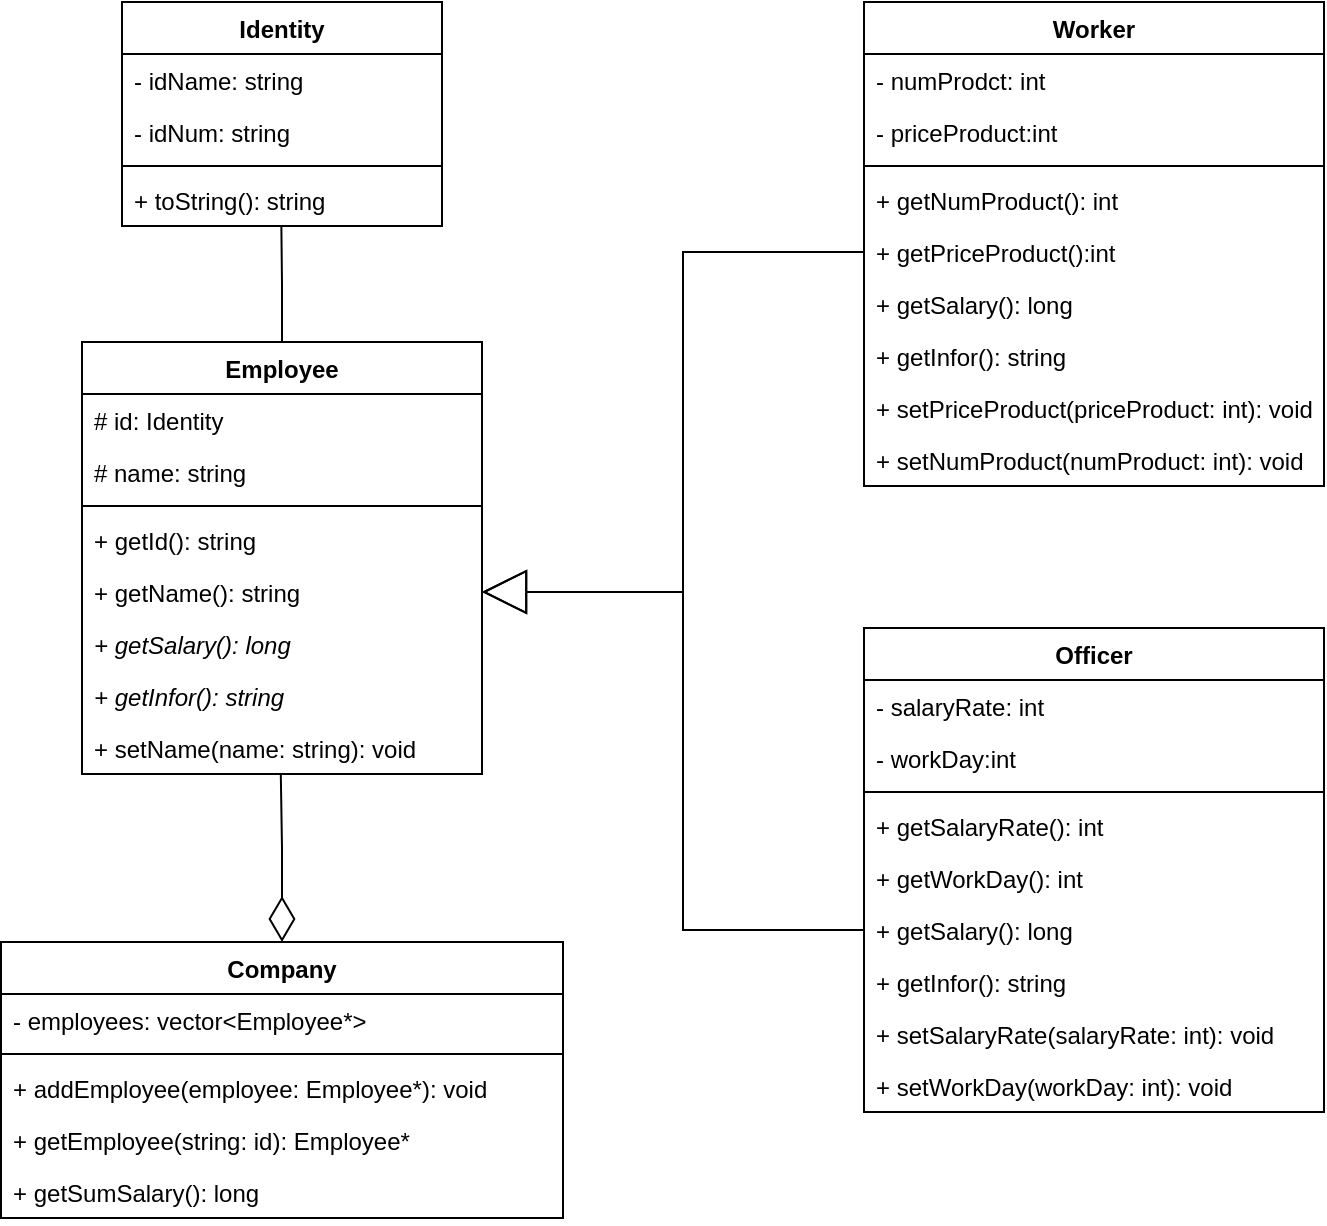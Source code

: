 <mxfile version="20.2.3" type="device"><diagram id="C5RBs43oDa-KdzZeNtuy" name="Page-1"><mxGraphModel dx="1038" dy="649" grid="1" gridSize="10" guides="1" tooltips="1" connect="1" arrows="1" fold="1" page="1" pageScale="1" pageWidth="827" pageHeight="1169" math="0" shadow="0"><root><mxCell id="WIyWlLk6GJQsqaUBKTNV-0"/><mxCell id="WIyWlLk6GJQsqaUBKTNV-1" parent="WIyWlLk6GJQsqaUBKTNV-0"/><mxCell id="t7Yiu5ht_NhRYgHCm0_y-0" value="Identity" style="swimlane;fontStyle=1;align=center;verticalAlign=top;childLayout=stackLayout;horizontal=1;startSize=26;horizontalStack=0;resizeParent=1;resizeParentMax=0;resizeLast=0;collapsible=1;marginBottom=0;rounded=0;" parent="WIyWlLk6GJQsqaUBKTNV-1" vertex="1"><mxGeometry x="149" y="30" width="160" height="112" as="geometry"/></mxCell><mxCell id="t7Yiu5ht_NhRYgHCm0_y-1" value="- idName: string" style="text;strokeColor=none;fillColor=none;align=left;verticalAlign=top;spacingLeft=4;spacingRight=4;overflow=hidden;rotatable=0;points=[[0,0.5],[1,0.5]];portConstraint=eastwest;rounded=0;" parent="t7Yiu5ht_NhRYgHCm0_y-0" vertex="1"><mxGeometry y="26" width="160" height="26" as="geometry"/></mxCell><mxCell id="t7Yiu5ht_NhRYgHCm0_y-4" value="- idNum: string" style="text;strokeColor=none;fillColor=none;align=left;verticalAlign=top;spacingLeft=4;spacingRight=4;overflow=hidden;rotatable=0;points=[[0,0.5],[1,0.5]];portConstraint=eastwest;rounded=0;" parent="t7Yiu5ht_NhRYgHCm0_y-0" vertex="1"><mxGeometry y="52" width="160" height="26" as="geometry"/></mxCell><mxCell id="t7Yiu5ht_NhRYgHCm0_y-2" value="" style="line;strokeWidth=1;fillColor=none;align=left;verticalAlign=middle;spacingTop=-1;spacingLeft=3;spacingRight=3;rotatable=0;labelPosition=right;points=[];portConstraint=eastwest;rounded=0;" parent="t7Yiu5ht_NhRYgHCm0_y-0" vertex="1"><mxGeometry y="78" width="160" height="8" as="geometry"/></mxCell><mxCell id="t7Yiu5ht_NhRYgHCm0_y-3" value="+ toString(): string" style="text;strokeColor=none;fillColor=none;align=left;verticalAlign=top;spacingLeft=4;spacingRight=4;overflow=hidden;rotatable=0;points=[[0,0.5],[1,0.5]];portConstraint=eastwest;rounded=0;" parent="t7Yiu5ht_NhRYgHCm0_y-0" vertex="1"><mxGeometry y="86" width="160" height="26" as="geometry"/></mxCell><mxCell id="iLL_PvzQw4DVaLNgi38c-18" style="edgeStyle=orthogonalEdgeStyle;rounded=0;orthogonalLoop=1;jettySize=auto;html=1;exitX=0.5;exitY=0;exitDx=0;exitDy=0;entryX=0.498;entryY=0.985;entryDx=0;entryDy=0;entryPerimeter=0;startArrow=none;startFill=0;endArrow=none;endFill=0;startSize=20;" parent="WIyWlLk6GJQsqaUBKTNV-1" source="t7Yiu5ht_NhRYgHCm0_y-5" target="t7Yiu5ht_NhRYgHCm0_y-3" edge="1"><mxGeometry relative="1" as="geometry"/></mxCell><mxCell id="t7Yiu5ht_NhRYgHCm0_y-5" value="Employee" style="swimlane;fontStyle=1;align=center;verticalAlign=top;childLayout=stackLayout;horizontal=1;startSize=26;horizontalStack=0;resizeParent=1;resizeParentMax=0;resizeLast=0;collapsible=1;marginBottom=0;rounded=0;" parent="WIyWlLk6GJQsqaUBKTNV-1" vertex="1"><mxGeometry x="129" y="200" width="200" height="216" as="geometry"/></mxCell><mxCell id="t7Yiu5ht_NhRYgHCm0_y-6" value="# id: Identity" style="text;strokeColor=none;fillColor=none;align=left;verticalAlign=top;spacingLeft=4;spacingRight=4;overflow=hidden;rotatable=0;points=[[0,0.5],[1,0.5]];portConstraint=eastwest;rounded=0;" parent="t7Yiu5ht_NhRYgHCm0_y-5" vertex="1"><mxGeometry y="26" width="200" height="26" as="geometry"/></mxCell><mxCell id="t7Yiu5ht_NhRYgHCm0_y-9" value="# name: string" style="text;strokeColor=none;fillColor=none;align=left;verticalAlign=top;spacingLeft=4;spacingRight=4;overflow=hidden;rotatable=0;points=[[0,0.5],[1,0.5]];portConstraint=eastwest;rounded=0;" parent="t7Yiu5ht_NhRYgHCm0_y-5" vertex="1"><mxGeometry y="52" width="200" height="26" as="geometry"/></mxCell><mxCell id="t7Yiu5ht_NhRYgHCm0_y-7" value="" style="line;strokeWidth=1;fillColor=none;align=left;verticalAlign=middle;spacingTop=-1;spacingLeft=3;spacingRight=3;rotatable=0;labelPosition=right;points=[];portConstraint=eastwest;rounded=0;" parent="t7Yiu5ht_NhRYgHCm0_y-5" vertex="1"><mxGeometry y="78" width="200" height="8" as="geometry"/></mxCell><mxCell id="t7Yiu5ht_NhRYgHCm0_y-8" value="+ getId(): string" style="text;strokeColor=none;fillColor=none;align=left;verticalAlign=top;spacingLeft=4;spacingRight=4;overflow=hidden;rotatable=0;points=[[0,0.5],[1,0.5]];portConstraint=eastwest;rounded=0;" parent="t7Yiu5ht_NhRYgHCm0_y-5" vertex="1"><mxGeometry y="86" width="200" height="26" as="geometry"/></mxCell><mxCell id="t7Yiu5ht_NhRYgHCm0_y-10" value="+ getName(): string" style="text;strokeColor=none;fillColor=none;align=left;verticalAlign=top;spacingLeft=4;spacingRight=4;overflow=hidden;rotatable=0;points=[[0,0.5],[1,0.5]];portConstraint=eastwest;rounded=0;" parent="t7Yiu5ht_NhRYgHCm0_y-5" vertex="1"><mxGeometry y="112" width="200" height="26" as="geometry"/></mxCell><mxCell id="t7Yiu5ht_NhRYgHCm0_y-12" value="+ getSalary(): long" style="text;strokeColor=none;fillColor=none;align=left;verticalAlign=top;spacingLeft=4;spacingRight=4;overflow=hidden;rotatable=0;points=[[0,0.5],[1,0.5]];portConstraint=eastwest;rounded=0;fontStyle=2" parent="t7Yiu5ht_NhRYgHCm0_y-5" vertex="1"><mxGeometry y="138" width="200" height="26" as="geometry"/></mxCell><mxCell id="t7Yiu5ht_NhRYgHCm0_y-13" value="+ getInfor(): string" style="text;strokeColor=none;fillColor=none;align=left;verticalAlign=top;spacingLeft=4;spacingRight=4;overflow=hidden;rotatable=0;points=[[0,0.5],[1,0.5]];portConstraint=eastwest;rounded=0;fontStyle=2" parent="t7Yiu5ht_NhRYgHCm0_y-5" vertex="1"><mxGeometry y="164" width="200" height="26" as="geometry"/></mxCell><mxCell id="t7Yiu5ht_NhRYgHCm0_y-11" value="+ setName(name: string): void" style="text;strokeColor=none;fillColor=none;align=left;verticalAlign=top;spacingLeft=4;spacingRight=4;overflow=hidden;rotatable=0;points=[[0,0.5],[1,0.5]];portConstraint=eastwest;rounded=0;" parent="t7Yiu5ht_NhRYgHCm0_y-5" vertex="1"><mxGeometry y="190" width="200" height="26" as="geometry"/></mxCell><mxCell id="t7Yiu5ht_NhRYgHCm0_y-14" value="Worker" style="swimlane;fontStyle=1;align=center;verticalAlign=top;childLayout=stackLayout;horizontal=1;startSize=26;horizontalStack=0;resizeParent=1;resizeParentMax=0;resizeLast=0;collapsible=1;marginBottom=0;rounded=0;" parent="WIyWlLk6GJQsqaUBKTNV-1" vertex="1"><mxGeometry x="520" y="30" width="230" height="242" as="geometry"/></mxCell><mxCell id="t7Yiu5ht_NhRYgHCm0_y-23" value="- numProdct: int" style="text;strokeColor=none;fillColor=none;align=left;verticalAlign=top;spacingLeft=4;spacingRight=4;overflow=hidden;rotatable=0;points=[[0,0.5],[1,0.5]];portConstraint=eastwest;rounded=0;" parent="t7Yiu5ht_NhRYgHCm0_y-14" vertex="1"><mxGeometry y="26" width="230" height="26" as="geometry"/></mxCell><mxCell id="t7Yiu5ht_NhRYgHCm0_y-24" value="- priceProduct:int" style="text;strokeColor=none;fillColor=none;align=left;verticalAlign=top;spacingLeft=4;spacingRight=4;overflow=hidden;rotatable=0;points=[[0,0.5],[1,0.5]];portConstraint=eastwest;rounded=0;" parent="t7Yiu5ht_NhRYgHCm0_y-14" vertex="1"><mxGeometry y="52" width="230" height="26" as="geometry"/></mxCell><mxCell id="t7Yiu5ht_NhRYgHCm0_y-17" value="" style="line;strokeWidth=1;fillColor=none;align=left;verticalAlign=middle;spacingTop=-1;spacingLeft=3;spacingRight=3;rotatable=0;labelPosition=right;points=[];portConstraint=eastwest;rounded=0;" parent="t7Yiu5ht_NhRYgHCm0_y-14" vertex="1"><mxGeometry y="78" width="230" height="8" as="geometry"/></mxCell><mxCell id="t7Yiu5ht_NhRYgHCm0_y-25" value="+ getNumProduct(): int" style="text;strokeColor=none;fillColor=none;align=left;verticalAlign=top;spacingLeft=4;spacingRight=4;overflow=hidden;rotatable=0;points=[[0,0.5],[1,0.5]];portConstraint=eastwest;rounded=0;" parent="t7Yiu5ht_NhRYgHCm0_y-14" vertex="1"><mxGeometry y="86" width="230" height="26" as="geometry"/></mxCell><mxCell id="t7Yiu5ht_NhRYgHCm0_y-26" value="+ getPriceProduct():int" style="text;strokeColor=none;fillColor=none;align=left;verticalAlign=top;spacingLeft=4;spacingRight=4;overflow=hidden;rotatable=0;points=[[0,0.5],[1,0.5]];portConstraint=eastwest;rounded=0;" parent="t7Yiu5ht_NhRYgHCm0_y-14" vertex="1"><mxGeometry y="112" width="230" height="26" as="geometry"/></mxCell><mxCell id="t7Yiu5ht_NhRYgHCm0_y-21" value="+ getSalary(): long" style="text;strokeColor=none;fillColor=none;align=left;verticalAlign=top;spacingLeft=4;spacingRight=4;overflow=hidden;rotatable=0;points=[[0,0.5],[1,0.5]];portConstraint=eastwest;rounded=0;" parent="t7Yiu5ht_NhRYgHCm0_y-14" vertex="1"><mxGeometry y="138" width="230" height="26" as="geometry"/></mxCell><mxCell id="t7Yiu5ht_NhRYgHCm0_y-22" value="+ getInfor(): string" style="text;strokeColor=none;fillColor=none;align=left;verticalAlign=top;spacingLeft=4;spacingRight=4;overflow=hidden;rotatable=0;points=[[0,0.5],[1,0.5]];portConstraint=eastwest;rounded=0;" parent="t7Yiu5ht_NhRYgHCm0_y-14" vertex="1"><mxGeometry y="164" width="230" height="26" as="geometry"/></mxCell><mxCell id="t7Yiu5ht_NhRYgHCm0_y-27" value="+ setPriceProduct(priceProduct: int): void" style="text;strokeColor=none;fillColor=none;align=left;verticalAlign=top;spacingLeft=4;spacingRight=4;overflow=hidden;rotatable=0;points=[[0,0.5],[1,0.5]];portConstraint=eastwest;rounded=0;" parent="t7Yiu5ht_NhRYgHCm0_y-14" vertex="1"><mxGeometry y="190" width="230" height="26" as="geometry"/></mxCell><mxCell id="iLL_PvzQw4DVaLNgi38c-0" value="+ setNumProduct(numProduct: int): void" style="text;strokeColor=none;fillColor=none;align=left;verticalAlign=top;spacingLeft=4;spacingRight=4;overflow=hidden;rotatable=0;points=[[0,0.5],[1,0.5]];portConstraint=eastwest;rounded=0;" parent="t7Yiu5ht_NhRYgHCm0_y-14" vertex="1"><mxGeometry y="216" width="230" height="26" as="geometry"/></mxCell><mxCell id="iLL_PvzQw4DVaLNgi38c-1" value="Officer" style="swimlane;fontStyle=1;align=center;verticalAlign=top;childLayout=stackLayout;horizontal=1;startSize=26;horizontalStack=0;resizeParent=1;resizeParentMax=0;resizeLast=0;collapsible=1;marginBottom=0;rounded=0;" parent="WIyWlLk6GJQsqaUBKTNV-1" vertex="1"><mxGeometry x="520" y="343" width="230" height="242" as="geometry"/></mxCell><mxCell id="iLL_PvzQw4DVaLNgi38c-4" value="- salaryRate: int" style="text;strokeColor=none;fillColor=none;align=left;verticalAlign=top;spacingLeft=4;spacingRight=4;overflow=hidden;rotatable=0;points=[[0,0.5],[1,0.5]];portConstraint=eastwest;rounded=0;" parent="iLL_PvzQw4DVaLNgi38c-1" vertex="1"><mxGeometry y="26" width="230" height="26" as="geometry"/></mxCell><mxCell id="iLL_PvzQw4DVaLNgi38c-5" value="- workDay:int" style="text;strokeColor=none;fillColor=none;align=left;verticalAlign=top;spacingLeft=4;spacingRight=4;overflow=hidden;rotatable=0;points=[[0,0.5],[1,0.5]];portConstraint=eastwest;rounded=0;" parent="iLL_PvzQw4DVaLNgi38c-1" vertex="1"><mxGeometry y="52" width="230" height="26" as="geometry"/></mxCell><mxCell id="iLL_PvzQw4DVaLNgi38c-6" value="" style="line;strokeWidth=1;fillColor=none;align=left;verticalAlign=middle;spacingTop=-1;spacingLeft=3;spacingRight=3;rotatable=0;labelPosition=right;points=[];portConstraint=eastwest;rounded=0;" parent="iLL_PvzQw4DVaLNgi38c-1" vertex="1"><mxGeometry y="78" width="230" height="8" as="geometry"/></mxCell><mxCell id="iLL_PvzQw4DVaLNgi38c-9" value="+ getSalaryRate(): int" style="text;strokeColor=none;fillColor=none;align=left;verticalAlign=top;spacingLeft=4;spacingRight=4;overflow=hidden;rotatable=0;points=[[0,0.5],[1,0.5]];portConstraint=eastwest;rounded=0;" parent="iLL_PvzQw4DVaLNgi38c-1" vertex="1"><mxGeometry y="86" width="230" height="26" as="geometry"/></mxCell><mxCell id="iLL_PvzQw4DVaLNgi38c-10" value="+ getWorkDay(): int" style="text;strokeColor=none;fillColor=none;align=left;verticalAlign=top;spacingLeft=4;spacingRight=4;overflow=hidden;rotatable=0;points=[[0,0.5],[1,0.5]];portConstraint=eastwest;rounded=0;" parent="iLL_PvzQw4DVaLNgi38c-1" vertex="1"><mxGeometry y="112" width="230" height="26" as="geometry"/></mxCell><mxCell id="iLL_PvzQw4DVaLNgi38c-11" value="+ getSalary(): long" style="text;strokeColor=none;fillColor=none;align=left;verticalAlign=top;spacingLeft=4;spacingRight=4;overflow=hidden;rotatable=0;points=[[0,0.5],[1,0.5]];portConstraint=eastwest;rounded=0;" parent="iLL_PvzQw4DVaLNgi38c-1" vertex="1"><mxGeometry y="138" width="230" height="26" as="geometry"/></mxCell><mxCell id="iLL_PvzQw4DVaLNgi38c-12" value="+ getInfor(): string" style="text;strokeColor=none;fillColor=none;align=left;verticalAlign=top;spacingLeft=4;spacingRight=4;overflow=hidden;rotatable=0;points=[[0,0.5],[1,0.5]];portConstraint=eastwest;rounded=0;" parent="iLL_PvzQw4DVaLNgi38c-1" vertex="1"><mxGeometry y="164" width="230" height="26" as="geometry"/></mxCell><mxCell id="iLL_PvzQw4DVaLNgi38c-14" value="+ setSalaryRate(salaryRate: int): void" style="text;strokeColor=none;fillColor=none;align=left;verticalAlign=top;spacingLeft=4;spacingRight=4;overflow=hidden;rotatable=0;points=[[0,0.5],[1,0.5]];portConstraint=eastwest;rounded=0;" parent="iLL_PvzQw4DVaLNgi38c-1" vertex="1"><mxGeometry y="190" width="230" height="26" as="geometry"/></mxCell><mxCell id="iLL_PvzQw4DVaLNgi38c-15" value="+ setWorkDay(workDay: int): void" style="text;strokeColor=none;fillColor=none;align=left;verticalAlign=top;spacingLeft=4;spacingRight=4;overflow=hidden;rotatable=0;points=[[0,0.5],[1,0.5]];portConstraint=eastwest;rounded=0;" parent="iLL_PvzQw4DVaLNgi38c-1" vertex="1"><mxGeometry y="216" width="230" height="26" as="geometry"/></mxCell><mxCell id="iLL_PvzQw4DVaLNgi38c-16" style="edgeStyle=orthogonalEdgeStyle;rounded=0;orthogonalLoop=1;jettySize=auto;html=1;exitX=1;exitY=0.5;exitDx=0;exitDy=0;entryX=0;entryY=0.5;entryDx=0;entryDy=0;endArrow=none;endFill=0;startArrow=block;startFill=0;startSize=20;" parent="WIyWlLk6GJQsqaUBKTNV-1" source="t7Yiu5ht_NhRYgHCm0_y-10" target="t7Yiu5ht_NhRYgHCm0_y-26" edge="1"><mxGeometry relative="1" as="geometry"><mxPoint x="469" y="129" as="targetPoint"/></mxGeometry></mxCell><mxCell id="iLL_PvzQw4DVaLNgi38c-17" style="edgeStyle=orthogonalEdgeStyle;rounded=0;orthogonalLoop=1;jettySize=auto;html=1;exitX=1;exitY=0.5;exitDx=0;exitDy=0;entryX=0;entryY=0.5;entryDx=0;entryDy=0;endArrow=none;endFill=0;startArrow=block;startFill=0;startSize=20;" parent="WIyWlLk6GJQsqaUBKTNV-1" source="t7Yiu5ht_NhRYgHCm0_y-10" target="iLL_PvzQw4DVaLNgi38c-11" edge="1"><mxGeometry relative="1" as="geometry"><mxPoint x="469" y="565" as="targetPoint"/></mxGeometry></mxCell><mxCell id="iLL_PvzQw4DVaLNgi38c-25" style="edgeStyle=orthogonalEdgeStyle;rounded=0;orthogonalLoop=1;jettySize=auto;html=1;entryX=0.497;entryY=1;entryDx=0;entryDy=0;entryPerimeter=0;startArrow=diamondThin;startFill=0;endArrow=none;endFill=0;startSize=20;endSize=6;" parent="WIyWlLk6GJQsqaUBKTNV-1" source="iLL_PvzQw4DVaLNgi38c-19" target="t7Yiu5ht_NhRYgHCm0_y-11" edge="1"><mxGeometry relative="1" as="geometry"/></mxCell><mxCell id="iLL_PvzQw4DVaLNgi38c-19" value="Company" style="swimlane;fontStyle=1;align=center;verticalAlign=top;childLayout=stackLayout;horizontal=1;startSize=26;horizontalStack=0;resizeParent=1;resizeParentMax=0;resizeLast=0;collapsible=1;marginBottom=0;rounded=0;" parent="WIyWlLk6GJQsqaUBKTNV-1" vertex="1"><mxGeometry x="88.5" y="500" width="281" height="138" as="geometry"/></mxCell><mxCell id="iLL_PvzQw4DVaLNgi38c-20" value="- employees: vector&lt;Employee*&gt;" style="text;strokeColor=none;fillColor=none;align=left;verticalAlign=top;spacingLeft=4;spacingRight=4;overflow=hidden;rotatable=0;points=[[0,0.5],[1,0.5]];portConstraint=eastwest;rounded=0;" parent="iLL_PvzQw4DVaLNgi38c-19" vertex="1"><mxGeometry y="26" width="281" height="26" as="geometry"/></mxCell><mxCell id="iLL_PvzQw4DVaLNgi38c-21" value="" style="line;strokeWidth=1;fillColor=none;align=left;verticalAlign=middle;spacingTop=-1;spacingLeft=3;spacingRight=3;rotatable=0;labelPosition=right;points=[];portConstraint=eastwest;rounded=0;" parent="iLL_PvzQw4DVaLNgi38c-19" vertex="1"><mxGeometry y="52" width="281" height="8" as="geometry"/></mxCell><mxCell id="iLL_PvzQw4DVaLNgi38c-22" value="+ addEmployee(employee: Employee*): void" style="text;strokeColor=none;fillColor=none;align=left;verticalAlign=top;spacingLeft=4;spacingRight=4;overflow=hidden;rotatable=0;points=[[0,0.5],[1,0.5]];portConstraint=eastwest;rounded=0;" parent="iLL_PvzQw4DVaLNgi38c-19" vertex="1"><mxGeometry y="60" width="281" height="26" as="geometry"/></mxCell><mxCell id="iLL_PvzQw4DVaLNgi38c-23" value="+ getEmployee(string: id): Employee*" style="text;strokeColor=none;fillColor=none;align=left;verticalAlign=top;spacingLeft=4;spacingRight=4;overflow=hidden;rotatable=0;points=[[0,0.5],[1,0.5]];portConstraint=eastwest;rounded=0;" parent="iLL_PvzQw4DVaLNgi38c-19" vertex="1"><mxGeometry y="86" width="281" height="26" as="geometry"/></mxCell><mxCell id="iLL_PvzQw4DVaLNgi38c-24" value="+ getSumSalary(): long" style="text;strokeColor=none;fillColor=none;align=left;verticalAlign=top;spacingLeft=4;spacingRight=4;overflow=hidden;rotatable=0;points=[[0,0.5],[1,0.5]];portConstraint=eastwest;rounded=0;" parent="iLL_PvzQw4DVaLNgi38c-19" vertex="1"><mxGeometry y="112" width="281" height="26" as="geometry"/></mxCell></root></mxGraphModel></diagram></mxfile>